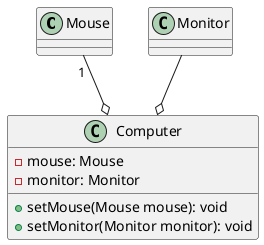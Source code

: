 @startuml

class Mouse
class Monitor

class Computer {
    -mouse: Mouse
    -monitor: Monitor

    +setMouse(Mouse mouse): void
    +setMonitor(Monitor monitor): void
}

Mouse "1" --o Computer
Monitor --o Computer

@enduml